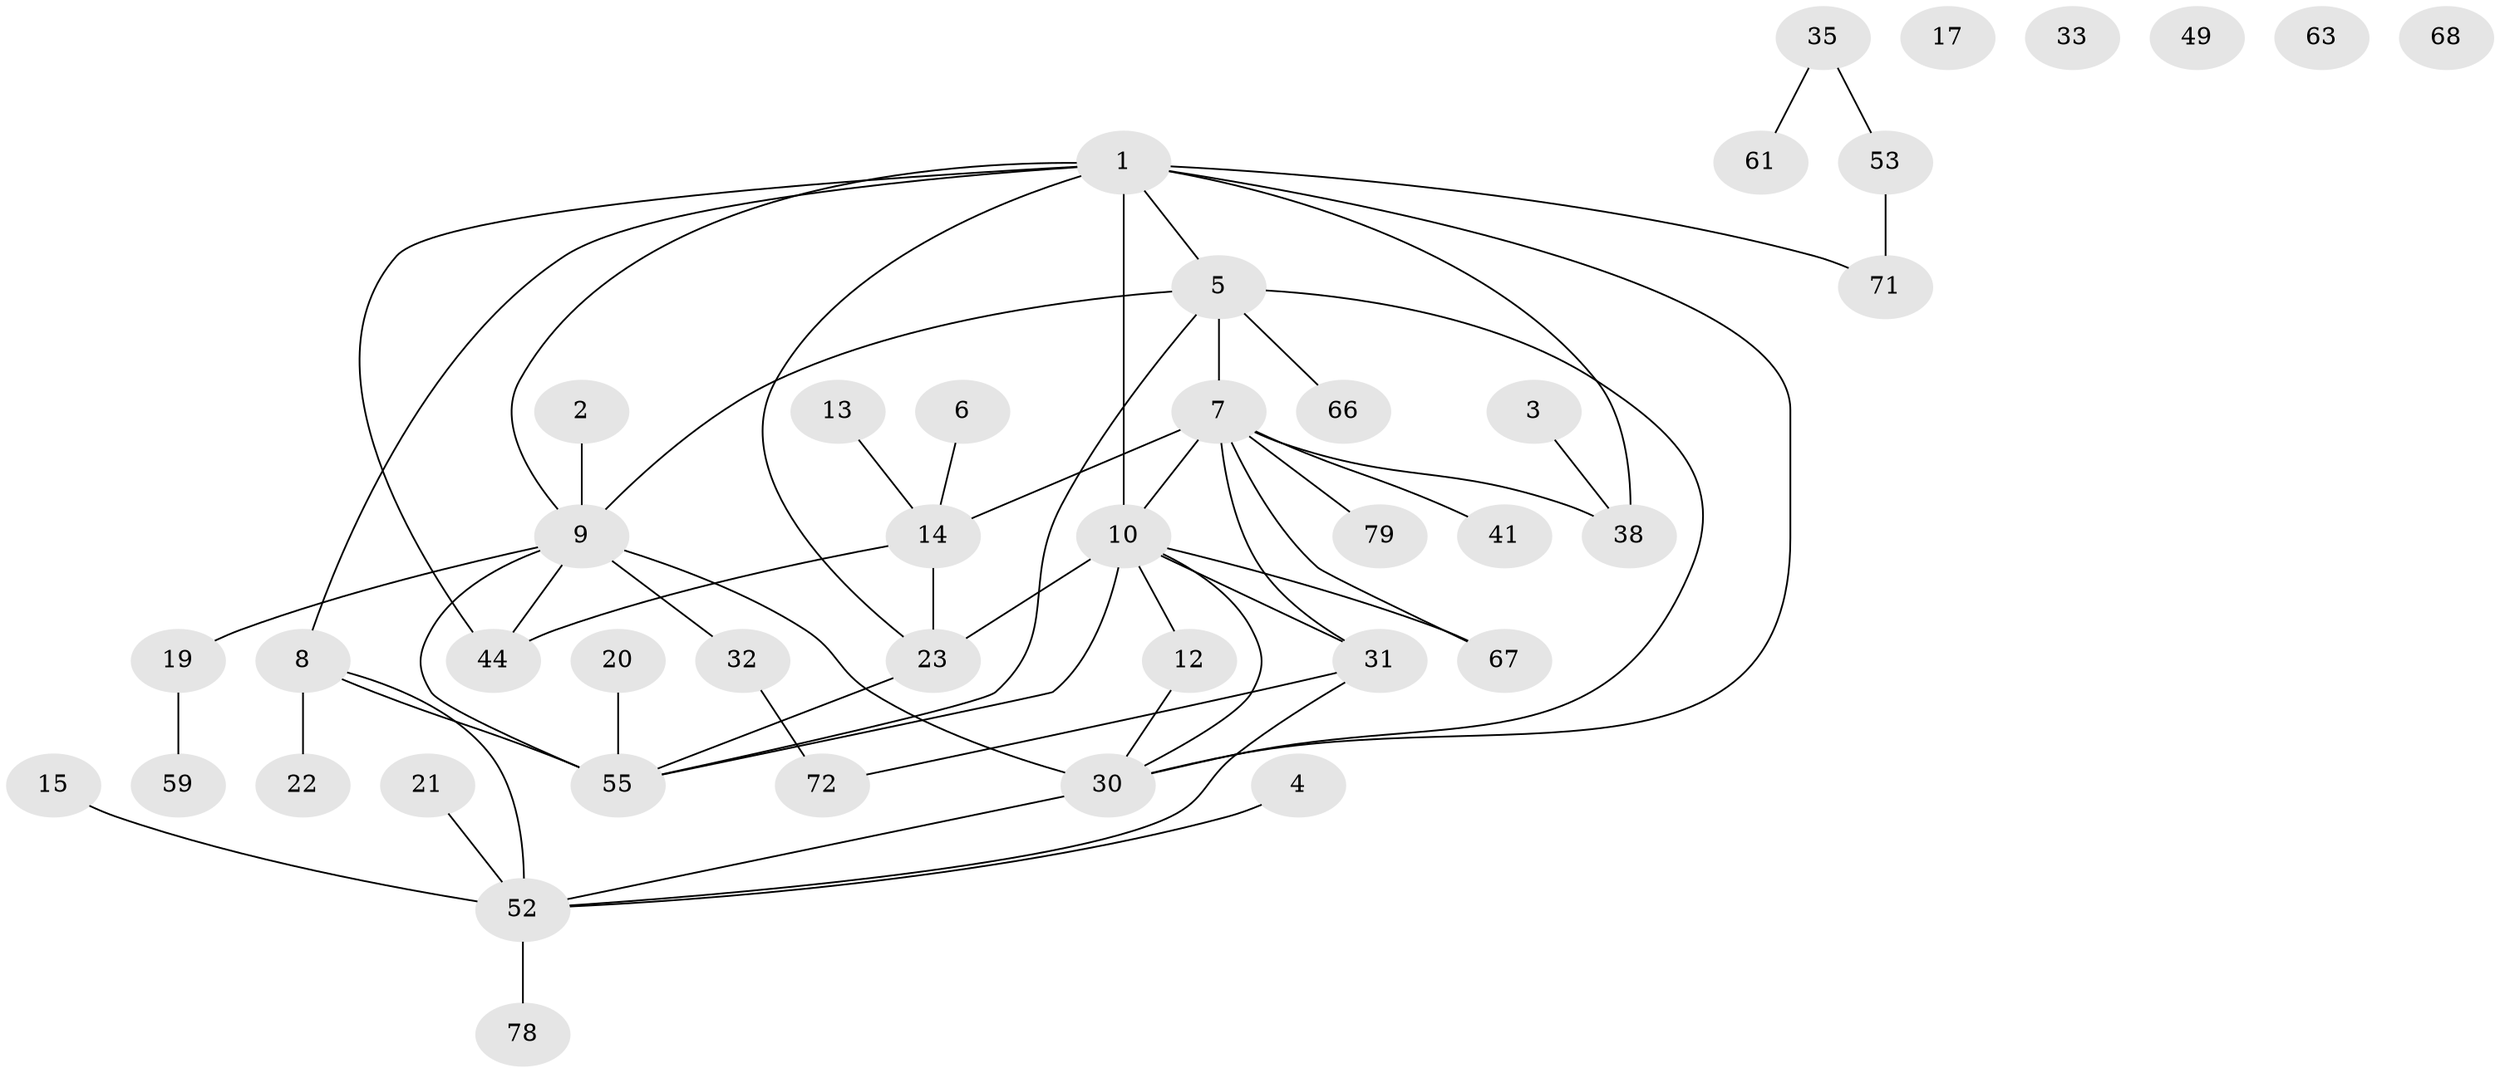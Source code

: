 // original degree distribution, {3: 0.16666666666666666, 2: 0.2857142857142857, 1: 0.21428571428571427, 5: 0.08333333333333333, 7: 0.011904761904761904, 4: 0.15476190476190477, 0: 0.05952380952380952, 6: 0.023809523809523808}
// Generated by graph-tools (version 1.1) at 2025/13/03/09/25 04:13:14]
// undirected, 42 vertices, 56 edges
graph export_dot {
graph [start="1"]
  node [color=gray90,style=filled];
  1 [super="+36"];
  2;
  3;
  4;
  5 [super="+47+26"];
  6;
  7 [super="+51+11+56"];
  8 [super="+28"];
  9 [super="+24+16"];
  10 [super="+27"];
  12 [super="+34"];
  13;
  14 [super="+40"];
  15 [super="+37"];
  17;
  19;
  20 [super="+84"];
  21 [super="+76+29"];
  22;
  23 [super="+25"];
  30 [super="+62+42"];
  31 [super="+69+48"];
  32 [super="+70"];
  33;
  35;
  38 [super="+74"];
  41;
  44 [super="+65"];
  49;
  52 [super="+64+57"];
  53 [super="+54"];
  55 [super="+60"];
  59;
  61 [super="+83"];
  63;
  66;
  67;
  68;
  71;
  72;
  78;
  79;
  1 -- 10 [weight=2];
  1 -- 5 [weight=2];
  1 -- 38;
  1 -- 71;
  1 -- 8;
  1 -- 9;
  1 -- 44;
  1 -- 23;
  1 -- 30;
  2 -- 9 [weight=2];
  3 -- 38;
  4 -- 52;
  5 -- 7 [weight=2];
  5 -- 66;
  5 -- 30;
  5 -- 55;
  5 -- 9;
  6 -- 14;
  7 -- 38;
  7 -- 67;
  7 -- 41;
  7 -- 31;
  7 -- 14;
  7 -- 79;
  7 -- 10;
  8 -- 55 [weight=2];
  8 -- 52;
  8 -- 22;
  9 -- 44;
  9 -- 19;
  9 -- 55 [weight=2];
  9 -- 32;
  9 -- 30 [weight=2];
  10 -- 67;
  10 -- 12;
  10 -- 55;
  10 -- 23;
  10 -- 30;
  10 -- 31;
  12 -- 30;
  13 -- 14;
  14 -- 23;
  14 -- 44;
  15 -- 52 [weight=2];
  19 -- 59;
  20 -- 55;
  21 -- 52;
  23 -- 55;
  30 -- 52;
  31 -- 72;
  31 -- 52;
  32 -- 72;
  35 -- 61;
  35 -- 53;
  52 -- 78;
  53 -- 71;
}
